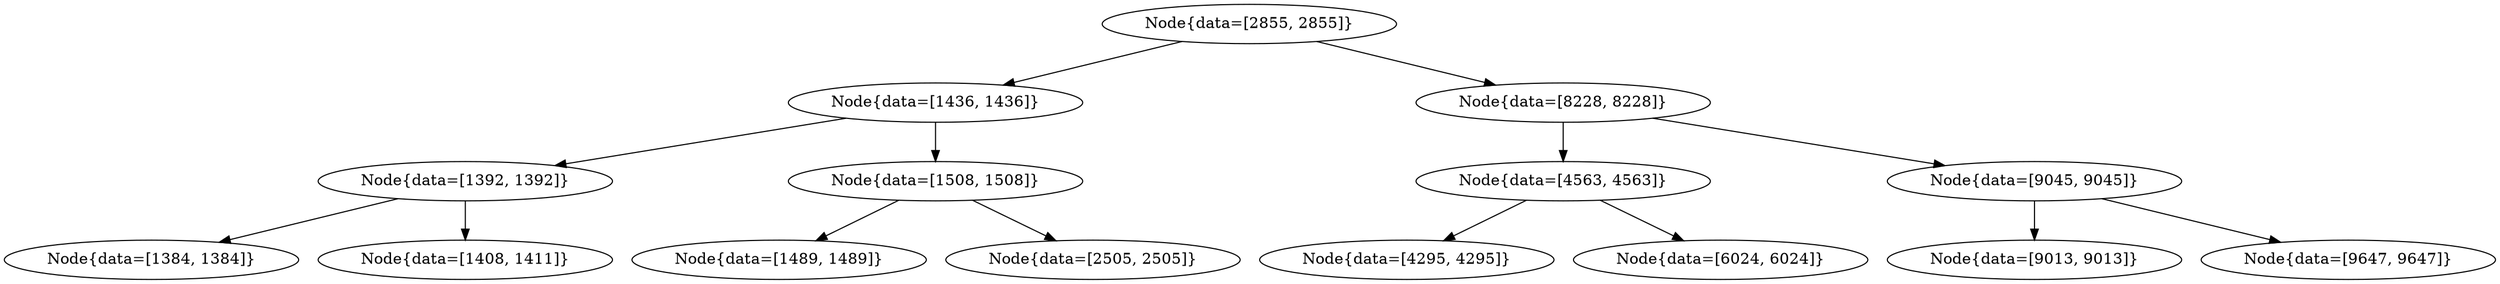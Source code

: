 digraph G{
338102037 [label="Node{data=[2855, 2855]}"]
338102037 -> 62401007
62401007 [label="Node{data=[1436, 1436]}"]
62401007 -> 946175144
946175144 [label="Node{data=[1392, 1392]}"]
946175144 -> 1342192051
1342192051 [label="Node{data=[1384, 1384]}"]
946175144 -> 2092143369
2092143369 [label="Node{data=[1408, 1411]}"]
62401007 -> 1040595489
1040595489 [label="Node{data=[1508, 1508]}"]
1040595489 -> 756384117
756384117 [label="Node{data=[1489, 1489]}"]
1040595489 -> 2081028293
2081028293 [label="Node{data=[2505, 2505]}"]
338102037 -> 482477974
482477974 [label="Node{data=[8228, 8228]}"]
482477974 -> 320532765
320532765 [label="Node{data=[4563, 4563]}"]
320532765 -> 302371874
302371874 [label="Node{data=[4295, 4295]}"]
320532765 -> 570022263
570022263 [label="Node{data=[6024, 6024]}"]
482477974 -> 764118121
764118121 [label="Node{data=[9045, 9045]}"]
764118121 -> 1767705308
1767705308 [label="Node{data=[9013, 9013]}"]
764118121 -> 1430611729
1430611729 [label="Node{data=[9647, 9647]}"]
}